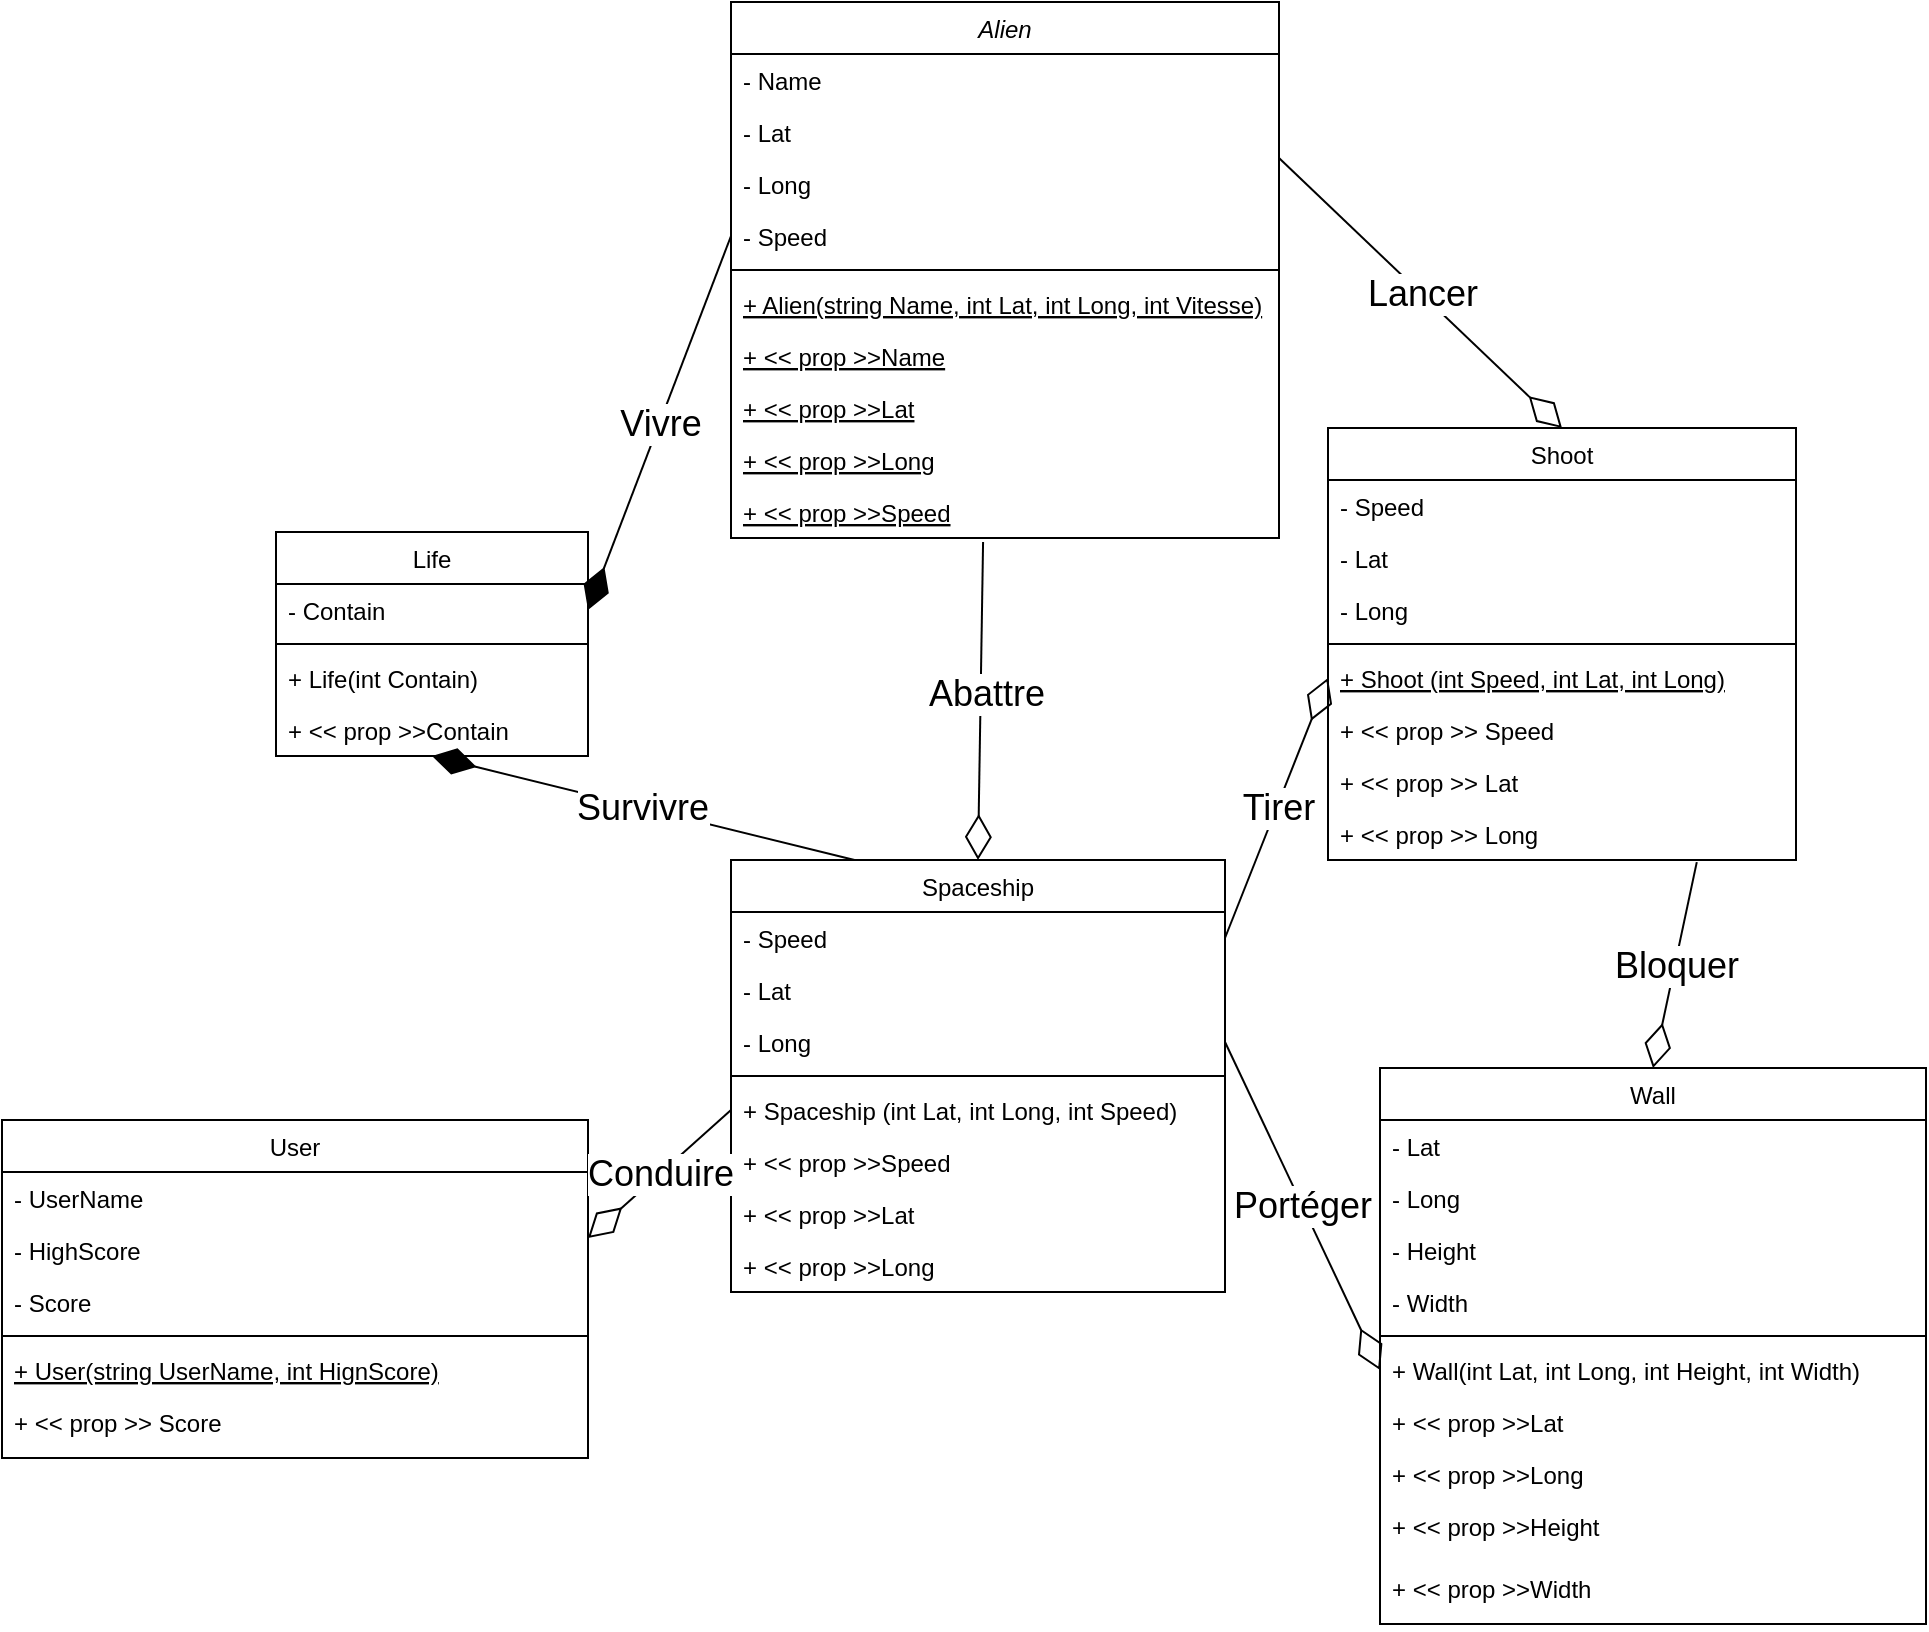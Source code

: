 <mxfile version="20.4.0" type="device"><diagram id="C5RBs43oDa-KdzZeNtuy" name="Page-1"><mxGraphModel dx="1580" dy="847" grid="1" gridSize="13" guides="1" tooltips="1" connect="1" arrows="1" fold="1" page="1" pageScale="1" pageWidth="2339" pageHeight="3300" math="0" shadow="0"><root><mxCell id="WIyWlLk6GJQsqaUBKTNV-0"/><mxCell id="WIyWlLk6GJQsqaUBKTNV-1" parent="WIyWlLk6GJQsqaUBKTNV-0"/><mxCell id="zkfFHV4jXpPFQw0GAbJ--0" value="Alien" style="swimlane;fontStyle=2;align=center;verticalAlign=top;childLayout=stackLayout;horizontal=1;startSize=26;horizontalStack=0;resizeParent=1;resizeLast=0;collapsible=1;marginBottom=0;rounded=0;shadow=0;strokeWidth=1;" parent="WIyWlLk6GJQsqaUBKTNV-1" vertex="1"><mxGeometry x="429.5" y="507" width="274" height="268" as="geometry"><mxRectangle x="230" y="140" width="160" height="26" as="alternateBounds"/></mxGeometry></mxCell><mxCell id="zkfFHV4jXpPFQw0GAbJ--1" value="- Name" style="text;align=left;verticalAlign=top;spacingLeft=4;spacingRight=4;overflow=hidden;rotatable=0;points=[[0,0.5],[1,0.5]];portConstraint=eastwest;" parent="zkfFHV4jXpPFQw0GAbJ--0" vertex="1"><mxGeometry y="26" width="274" height="26" as="geometry"/></mxCell><mxCell id="zkfFHV4jXpPFQw0GAbJ--2" value="- Lat" style="text;align=left;verticalAlign=top;spacingLeft=4;spacingRight=4;overflow=hidden;rotatable=0;points=[[0,0.5],[1,0.5]];portConstraint=eastwest;rounded=0;shadow=0;html=0;" parent="zkfFHV4jXpPFQw0GAbJ--0" vertex="1"><mxGeometry y="52" width="274" height="26" as="geometry"/></mxCell><mxCell id="zkfFHV4jXpPFQw0GAbJ--3" value="- Long" style="text;align=left;verticalAlign=top;spacingLeft=4;spacingRight=4;overflow=hidden;rotatable=0;points=[[0,0.5],[1,0.5]];portConstraint=eastwest;rounded=0;shadow=0;html=0;" parent="zkfFHV4jXpPFQw0GAbJ--0" vertex="1"><mxGeometry y="78" width="274" height="26" as="geometry"/></mxCell><mxCell id="cAzhCFdR-4WVPl4lDQga-0" value="- Speed" style="text;align=left;verticalAlign=top;spacingLeft=4;spacingRight=4;overflow=hidden;rotatable=0;points=[[0,0.5],[1,0.5]];portConstraint=eastwest;rounded=0;shadow=0;html=0;" parent="zkfFHV4jXpPFQw0GAbJ--0" vertex="1"><mxGeometry y="104" width="274" height="26" as="geometry"/></mxCell><mxCell id="zkfFHV4jXpPFQw0GAbJ--4" value="" style="line;html=1;strokeWidth=1;align=left;verticalAlign=middle;spacingTop=-1;spacingLeft=3;spacingRight=3;rotatable=0;labelPosition=right;points=[];portConstraint=eastwest;" parent="zkfFHV4jXpPFQw0GAbJ--0" vertex="1"><mxGeometry y="130" width="274" height="8" as="geometry"/></mxCell><mxCell id="cAzhCFdR-4WVPl4lDQga-2" value="+ Alien(string Name, int Lat, int Long, int Vitesse)" style="text;align=left;verticalAlign=top;spacingLeft=4;spacingRight=4;overflow=hidden;rotatable=0;points=[[0,0.5],[1,0.5]];portConstraint=eastwest;fontStyle=4" parent="zkfFHV4jXpPFQw0GAbJ--0" vertex="1"><mxGeometry y="138" width="274" height="26" as="geometry"/></mxCell><mxCell id="cAzhCFdR-4WVPl4lDQga-4" value="+ &lt;&lt; prop &gt;&gt;Name" style="text;align=left;verticalAlign=top;spacingLeft=4;spacingRight=4;overflow=hidden;rotatable=0;points=[[0,0.5],[1,0.5]];portConstraint=eastwest;fontStyle=4" parent="zkfFHV4jXpPFQw0GAbJ--0" vertex="1"><mxGeometry y="164" width="274" height="26" as="geometry"/></mxCell><mxCell id="cAzhCFdR-4WVPl4lDQga-5" value="+ &lt;&lt; prop &gt;&gt;Lat" style="text;align=left;verticalAlign=top;spacingLeft=4;spacingRight=4;overflow=hidden;rotatable=0;points=[[0,0.5],[1,0.5]];portConstraint=eastwest;fontStyle=4" parent="zkfFHV4jXpPFQw0GAbJ--0" vertex="1"><mxGeometry y="190" width="274" height="26" as="geometry"/></mxCell><mxCell id="cAzhCFdR-4WVPl4lDQga-7" value="+ &lt;&lt; prop &gt;&gt;Long" style="text;align=left;verticalAlign=top;spacingLeft=4;spacingRight=4;overflow=hidden;rotatable=0;points=[[0,0.5],[1,0.5]];portConstraint=eastwest;fontStyle=4" parent="zkfFHV4jXpPFQw0GAbJ--0" vertex="1"><mxGeometry y="216" width="274" height="26" as="geometry"/></mxCell><mxCell id="cAzhCFdR-4WVPl4lDQga-8" value="+ &lt;&lt; prop &gt;&gt;Speed" style="text;align=left;verticalAlign=top;spacingLeft=4;spacingRight=4;overflow=hidden;rotatable=0;points=[[0,0.5],[1,0.5]];portConstraint=eastwest;fontStyle=4" parent="zkfFHV4jXpPFQw0GAbJ--0" vertex="1"><mxGeometry y="242" width="274" height="26" as="geometry"/></mxCell><mxCell id="zkfFHV4jXpPFQw0GAbJ--6" value="User" style="swimlane;fontStyle=0;align=center;verticalAlign=top;childLayout=stackLayout;horizontal=1;startSize=26;horizontalStack=0;resizeParent=1;resizeLast=0;collapsible=1;marginBottom=0;rounded=0;shadow=0;strokeWidth=1;" parent="WIyWlLk6GJQsqaUBKTNV-1" vertex="1"><mxGeometry x="65" y="1066" width="293" height="169" as="geometry"><mxRectangle x="130" y="380" width="160" height="26" as="alternateBounds"/></mxGeometry></mxCell><mxCell id="zkfFHV4jXpPFQw0GAbJ--7" value="- UserName" style="text;align=left;verticalAlign=top;spacingLeft=4;spacingRight=4;overflow=hidden;rotatable=0;points=[[0,0.5],[1,0.5]];portConstraint=eastwest;" parent="zkfFHV4jXpPFQw0GAbJ--6" vertex="1"><mxGeometry y="26" width="293" height="26" as="geometry"/></mxCell><mxCell id="zkfFHV4jXpPFQw0GAbJ--8" value="- HighScore" style="text;align=left;verticalAlign=top;spacingLeft=4;spacingRight=4;overflow=hidden;rotatable=0;points=[[0,0.5],[1,0.5]];portConstraint=eastwest;rounded=0;shadow=0;html=0;" parent="zkfFHV4jXpPFQw0GAbJ--6" vertex="1"><mxGeometry y="52" width="293" height="26" as="geometry"/></mxCell><mxCell id="cAzhCFdR-4WVPl4lDQga-42" value="- Score" style="text;align=left;verticalAlign=top;spacingLeft=4;spacingRight=4;overflow=hidden;rotatable=0;points=[[0,0.5],[1,0.5]];portConstraint=eastwest;rounded=0;shadow=0;html=0;" parent="zkfFHV4jXpPFQw0GAbJ--6" vertex="1"><mxGeometry y="78" width="293" height="26" as="geometry"/></mxCell><mxCell id="zkfFHV4jXpPFQw0GAbJ--9" value="" style="line;html=1;strokeWidth=1;align=left;verticalAlign=middle;spacingTop=-1;spacingLeft=3;spacingRight=3;rotatable=0;labelPosition=right;points=[];portConstraint=eastwest;" parent="zkfFHV4jXpPFQw0GAbJ--6" vertex="1"><mxGeometry y="104" width="293" height="8" as="geometry"/></mxCell><mxCell id="zkfFHV4jXpPFQw0GAbJ--10" value="+ User(string UserName, int HignScore)" style="text;align=left;verticalAlign=top;spacingLeft=4;spacingRight=4;overflow=hidden;rotatable=0;points=[[0,0.5],[1,0.5]];portConstraint=eastwest;fontStyle=4" parent="zkfFHV4jXpPFQw0GAbJ--6" vertex="1"><mxGeometry y="112" width="293" height="26" as="geometry"/></mxCell><mxCell id="zkfFHV4jXpPFQw0GAbJ--11" value="+ &lt;&lt; prop &gt;&gt; Score" style="text;align=left;verticalAlign=top;spacingLeft=4;spacingRight=4;overflow=hidden;rotatable=0;points=[[0,0.5],[1,0.5]];portConstraint=eastwest;" parent="zkfFHV4jXpPFQw0GAbJ--6" vertex="1"><mxGeometry y="138" width="293" height="26" as="geometry"/></mxCell><mxCell id="zkfFHV4jXpPFQw0GAbJ--17" value="Spaceship" style="swimlane;fontStyle=0;align=center;verticalAlign=top;childLayout=stackLayout;horizontal=1;startSize=26;horizontalStack=0;resizeParent=1;resizeLast=0;collapsible=1;marginBottom=0;rounded=0;shadow=0;strokeWidth=1;" parent="WIyWlLk6GJQsqaUBKTNV-1" vertex="1"><mxGeometry x="429.5" y="936" width="247" height="216" as="geometry"><mxRectangle x="550" y="140" width="160" height="26" as="alternateBounds"/></mxGeometry></mxCell><mxCell id="zkfFHV4jXpPFQw0GAbJ--18" value="- Speed" style="text;align=left;verticalAlign=top;spacingLeft=4;spacingRight=4;overflow=hidden;rotatable=0;points=[[0,0.5],[1,0.5]];portConstraint=eastwest;" parent="zkfFHV4jXpPFQw0GAbJ--17" vertex="1"><mxGeometry y="26" width="247" height="26" as="geometry"/></mxCell><mxCell id="zkfFHV4jXpPFQw0GAbJ--20" value="- Lat" style="text;align=left;verticalAlign=top;spacingLeft=4;spacingRight=4;overflow=hidden;rotatable=0;points=[[0,0.5],[1,0.5]];portConstraint=eastwest;rounded=0;shadow=0;html=0;" parent="zkfFHV4jXpPFQw0GAbJ--17" vertex="1"><mxGeometry y="52" width="247" height="26" as="geometry"/></mxCell><mxCell id="zkfFHV4jXpPFQw0GAbJ--21" value="- Long" style="text;align=left;verticalAlign=top;spacingLeft=4;spacingRight=4;overflow=hidden;rotatable=0;points=[[0,0.5],[1,0.5]];portConstraint=eastwest;rounded=0;shadow=0;html=0;" parent="zkfFHV4jXpPFQw0GAbJ--17" vertex="1"><mxGeometry y="78" width="247" height="26" as="geometry"/></mxCell><mxCell id="zkfFHV4jXpPFQw0GAbJ--23" value="" style="line;html=1;strokeWidth=1;align=left;verticalAlign=middle;spacingTop=-1;spacingLeft=3;spacingRight=3;rotatable=0;labelPosition=right;points=[];portConstraint=eastwest;" parent="zkfFHV4jXpPFQw0GAbJ--17" vertex="1"><mxGeometry y="104" width="247" height="8" as="geometry"/></mxCell><mxCell id="zkfFHV4jXpPFQw0GAbJ--24" value="+ Spaceship (int Lat, int Long, int Speed)" style="text;align=left;verticalAlign=top;spacingLeft=4;spacingRight=4;overflow=hidden;rotatable=0;points=[[0,0.5],[1,0.5]];portConstraint=eastwest;" parent="zkfFHV4jXpPFQw0GAbJ--17" vertex="1"><mxGeometry y="112" width="247" height="26" as="geometry"/></mxCell><mxCell id="cAzhCFdR-4WVPl4lDQga-45" value="+ &lt;&lt; prop &gt;&gt;Speed" style="text;align=left;verticalAlign=top;spacingLeft=4;spacingRight=4;overflow=hidden;rotatable=0;points=[[0,0.5],[1,0.5]];portConstraint=eastwest;" parent="zkfFHV4jXpPFQw0GAbJ--17" vertex="1"><mxGeometry y="138" width="247" height="26" as="geometry"/></mxCell><mxCell id="zkfFHV4jXpPFQw0GAbJ--25" value="+ &lt;&lt; prop &gt;&gt;Lat" style="text;align=left;verticalAlign=top;spacingLeft=4;spacingRight=4;overflow=hidden;rotatable=0;points=[[0,0.5],[1,0.5]];portConstraint=eastwest;" parent="zkfFHV4jXpPFQw0GAbJ--17" vertex="1"><mxGeometry y="164" width="247" height="26" as="geometry"/></mxCell><mxCell id="cAzhCFdR-4WVPl4lDQga-10" value="+ &lt;&lt; prop &gt;&gt;Long" style="text;align=left;verticalAlign=top;spacingLeft=4;spacingRight=4;overflow=hidden;rotatable=0;points=[[0,0.5],[1,0.5]];portConstraint=eastwest;" parent="zkfFHV4jXpPFQw0GAbJ--17" vertex="1"><mxGeometry y="190" width="247" height="26" as="geometry"/></mxCell><mxCell id="cAzhCFdR-4WVPl4lDQga-14" value="Life" style="swimlane;fontStyle=0;align=center;verticalAlign=top;childLayout=stackLayout;horizontal=1;startSize=26;horizontalStack=0;resizeParent=1;resizeLast=0;collapsible=1;marginBottom=0;rounded=0;shadow=0;strokeWidth=1;" parent="WIyWlLk6GJQsqaUBKTNV-1" vertex="1"><mxGeometry x="202" y="772" width="156" height="112" as="geometry"><mxRectangle x="550" y="140" width="160" height="26" as="alternateBounds"/></mxGeometry></mxCell><mxCell id="cAzhCFdR-4WVPl4lDQga-15" value="- Contain" style="text;align=left;verticalAlign=top;spacingLeft=4;spacingRight=4;overflow=hidden;rotatable=0;points=[[0,0.5],[1,0.5]];portConstraint=eastwest;" parent="cAzhCFdR-4WVPl4lDQga-14" vertex="1"><mxGeometry y="26" width="156" height="26" as="geometry"/></mxCell><mxCell id="cAzhCFdR-4WVPl4lDQga-19" value="" style="line;html=1;strokeWidth=1;align=left;verticalAlign=middle;spacingTop=-1;spacingLeft=3;spacingRight=3;rotatable=0;labelPosition=right;points=[];portConstraint=eastwest;" parent="cAzhCFdR-4WVPl4lDQga-14" vertex="1"><mxGeometry y="52" width="156" height="8" as="geometry"/></mxCell><mxCell id="cAzhCFdR-4WVPl4lDQga-20" value="+ Life(int Contain)" style="text;align=left;verticalAlign=top;spacingLeft=4;spacingRight=4;overflow=hidden;rotatable=0;points=[[0,0.5],[1,0.5]];portConstraint=eastwest;" parent="cAzhCFdR-4WVPl4lDQga-14" vertex="1"><mxGeometry y="60" width="156" height="26" as="geometry"/></mxCell><mxCell id="cAzhCFdR-4WVPl4lDQga-68" value="+ &lt;&lt; prop &gt;&gt;Contain" style="text;align=left;verticalAlign=top;spacingLeft=4;spacingRight=4;overflow=hidden;rotatable=0;points=[[0,0.5],[1,0.5]];portConstraint=eastwest;" parent="cAzhCFdR-4WVPl4lDQga-14" vertex="1"><mxGeometry y="86" width="156" height="26" as="geometry"/></mxCell><mxCell id="cAzhCFdR-4WVPl4lDQga-25" value="Wall" style="swimlane;fontStyle=0;align=center;verticalAlign=top;childLayout=stackLayout;horizontal=1;startSize=26;horizontalStack=0;resizeParent=1;resizeLast=0;collapsible=1;marginBottom=0;rounded=0;shadow=0;strokeWidth=1;" parent="WIyWlLk6GJQsqaUBKTNV-1" vertex="1"><mxGeometry x="754" y="1040" width="273" height="278" as="geometry"><mxRectangle x="550" y="140" width="160" height="26" as="alternateBounds"/></mxGeometry></mxCell><mxCell id="cAzhCFdR-4WVPl4lDQga-26" value="- Lat" style="text;align=left;verticalAlign=top;spacingLeft=4;spacingRight=4;overflow=hidden;rotatable=0;points=[[0,0.5],[1,0.5]];portConstraint=eastwest;" parent="cAzhCFdR-4WVPl4lDQga-25" vertex="1"><mxGeometry y="26" width="273" height="26" as="geometry"/></mxCell><mxCell id="cAzhCFdR-4WVPl4lDQga-27" value="- Long" style="text;align=left;verticalAlign=top;spacingLeft=4;spacingRight=4;overflow=hidden;rotatable=0;points=[[0,0.5],[1,0.5]];portConstraint=eastwest;rounded=0;shadow=0;html=0;" parent="cAzhCFdR-4WVPl4lDQga-25" vertex="1"><mxGeometry y="52" width="273" height="26" as="geometry"/></mxCell><mxCell id="cAzhCFdR-4WVPl4lDQga-43" value="- Height" style="text;align=left;verticalAlign=top;spacingLeft=4;spacingRight=4;overflow=hidden;rotatable=0;points=[[0,0.5],[1,0.5]];portConstraint=eastwest;rounded=0;shadow=0;html=0;" parent="cAzhCFdR-4WVPl4lDQga-25" vertex="1"><mxGeometry y="78" width="273" height="26" as="geometry"/></mxCell><mxCell id="cAzhCFdR-4WVPl4lDQga-44" value="- Width" style="text;align=left;verticalAlign=top;spacingLeft=4;spacingRight=4;overflow=hidden;rotatable=0;points=[[0,0.5],[1,0.5]];portConstraint=eastwest;rounded=0;shadow=0;html=0;" parent="cAzhCFdR-4WVPl4lDQga-25" vertex="1"><mxGeometry y="104" width="273" height="26" as="geometry"/></mxCell><mxCell id="cAzhCFdR-4WVPl4lDQga-30" value="" style="line;html=1;strokeWidth=1;align=left;verticalAlign=middle;spacingTop=-1;spacingLeft=3;spacingRight=3;rotatable=0;labelPosition=right;points=[];portConstraint=eastwest;" parent="cAzhCFdR-4WVPl4lDQga-25" vertex="1"><mxGeometry y="130" width="273" height="8" as="geometry"/></mxCell><mxCell id="cAzhCFdR-4WVPl4lDQga-31" value="+ Wall(int Lat, int Long, int Height, int Width)" style="text;align=left;verticalAlign=top;spacingLeft=4;spacingRight=4;overflow=hidden;rotatable=0;points=[[0,0.5],[1,0.5]];portConstraint=eastwest;" parent="cAzhCFdR-4WVPl4lDQga-25" vertex="1"><mxGeometry y="138" width="273" height="26" as="geometry"/></mxCell><mxCell id="cAzhCFdR-4WVPl4lDQga-32" value="+ &lt;&lt; prop &gt;&gt;Lat" style="text;align=left;verticalAlign=top;spacingLeft=4;spacingRight=4;overflow=hidden;rotatable=0;points=[[0,0.5],[1,0.5]];portConstraint=eastwest;" parent="cAzhCFdR-4WVPl4lDQga-25" vertex="1"><mxGeometry y="164" width="273" height="26" as="geometry"/></mxCell><mxCell id="cAzhCFdR-4WVPl4lDQga-33" value="+ &lt;&lt; prop &gt;&gt;Long" style="text;align=left;verticalAlign=top;spacingLeft=4;spacingRight=4;overflow=hidden;rotatable=0;points=[[0,0.5],[1,0.5]];portConstraint=eastwest;" parent="cAzhCFdR-4WVPl4lDQga-25" vertex="1"><mxGeometry y="190" width="273" height="26" as="geometry"/></mxCell><mxCell id="cAzhCFdR-4WVPl4lDQga-34" value="+ &lt;&lt; prop &gt;&gt;Height" style="text;align=left;verticalAlign=top;spacingLeft=4;spacingRight=4;overflow=hidden;rotatable=0;points=[[0,0.5],[1,0.5]];portConstraint=eastwest;" parent="cAzhCFdR-4WVPl4lDQga-25" vertex="1"><mxGeometry y="216" width="273" height="31" as="geometry"/></mxCell><mxCell id="cAzhCFdR-4WVPl4lDQga-35" value="+ &lt;&lt; prop &gt;&gt;Width" style="text;align=left;verticalAlign=top;spacingLeft=4;spacingRight=4;overflow=hidden;rotatable=0;points=[[0,0.5],[1,0.5]];portConstraint=eastwest;" parent="cAzhCFdR-4WVPl4lDQga-25" vertex="1"><mxGeometry y="247" width="273" height="31" as="geometry"/></mxCell><mxCell id="cAzhCFdR-4WVPl4lDQga-53" value="Conduire" style="endArrow=diamondThin;html=1;rounded=0;fontSize=18;exitX=0;exitY=0.5;exitDx=0;exitDy=0;entryX=1;entryY=0.269;entryDx=0;entryDy=0;endFill=0;startArrow=none;startFill=0;endSize=20;startSize=20;entryPerimeter=0;" parent="WIyWlLk6GJQsqaUBKTNV-1" source="zkfFHV4jXpPFQw0GAbJ--24" target="zkfFHV4jXpPFQw0GAbJ--8" edge="1"><mxGeometry relative="1" as="geometry"><mxPoint x="211" y="1191" as="sourcePoint"/><mxPoint x="436" y="936" as="targetPoint"/></mxGeometry></mxCell><mxCell id="cAzhCFdR-4WVPl4lDQga-55" value="" style="endArrow=none;html=1;rounded=0;fontSize=18;exitX=0.5;exitY=0;exitDx=0;exitDy=0;endFill=0;startArrow=diamondThin;startFill=0;endSize=6;startSize=20;fontStyle=1;entryX=0.788;entryY=1.041;entryDx=0;entryDy=0;entryPerimeter=0;" parent="WIyWlLk6GJQsqaUBKTNV-1" source="cAzhCFdR-4WVPl4lDQga-25" target="QbuKeeOoVJTn9qkHl-sY-8" edge="1"><mxGeometry relative="1" as="geometry"><mxPoint x="790" y="793" as="sourcePoint"/><mxPoint x="936" y="819" as="targetPoint"/></mxGeometry></mxCell><mxCell id="cAzhCFdR-4WVPl4lDQga-56" value="Bloquer" style="edgeLabel;resizable=0;html=1;align=center;verticalAlign=middle;fontSize=18;" parent="cAzhCFdR-4WVPl4lDQga-55" connectable="0" vertex="1"><mxGeometry relative="1" as="geometry"/></mxCell><mxCell id="cAzhCFdR-4WVPl4lDQga-59" value="Abattre" style="endArrow=none;html=1;rounded=0;fontSize=18;exitX=0.5;exitY=0;exitDx=0;exitDy=0;entryX=0.46;entryY=1.077;entryDx=0;entryDy=0;endFill=0;startArrow=diamondThin;startFill=0;endSize=6;startSize=20;entryPerimeter=0;" parent="WIyWlLk6GJQsqaUBKTNV-1" source="zkfFHV4jXpPFQw0GAbJ--17" target="cAzhCFdR-4WVPl4lDQga-8" edge="1"><mxGeometry x="0.043" y="-3" relative="1" as="geometry"><mxPoint x="598" y="939" as="sourcePoint"/><mxPoint x="823" y="684" as="targetPoint"/><mxPoint as="offset"/></mxGeometry></mxCell><mxCell id="cAzhCFdR-4WVPl4lDQga-60" value="&lt;br&gt;" style="edgeLabel;resizable=0;html=1;align=center;verticalAlign=middle;fontSize=18;" parent="cAzhCFdR-4WVPl4lDQga-59" connectable="0" vertex="1"><mxGeometry relative="1" as="geometry"/></mxCell><mxCell id="cAzhCFdR-4WVPl4lDQga-61" value="Vivre" style="endArrow=none;html=1;rounded=0;fontSize=18;exitX=1;exitY=0.5;exitDx=0;exitDy=0;entryX=0;entryY=0.5;entryDx=0;entryDy=0;endFill=0;startArrow=diamondThin;startFill=1;endSize=6;startSize=20;" parent="WIyWlLk6GJQsqaUBKTNV-1" source="cAzhCFdR-4WVPl4lDQga-15" target="cAzhCFdR-4WVPl4lDQga-0" edge="1"><mxGeometry relative="1" as="geometry"><mxPoint x="464" y="788" as="sourcePoint"/><mxPoint x="689" y="533" as="targetPoint"/></mxGeometry></mxCell><mxCell id="cAzhCFdR-4WVPl4lDQga-63" value="Survivre" style="endArrow=diamondThin;html=1;rounded=0;fontSize=18;exitX=0.25;exitY=0;exitDx=0;exitDy=0;entryX=0.5;entryY=1;entryDx=0;entryDy=0;endFill=1;startArrow=none;startFill=0;endSize=20;startSize=20;" parent="WIyWlLk6GJQsqaUBKTNV-1" source="zkfFHV4jXpPFQw0GAbJ--17" target="cAzhCFdR-4WVPl4lDQga-14" edge="1"><mxGeometry relative="1" as="geometry"><mxPoint x="172" y="983" as="sourcePoint"/><mxPoint x="397" y="728" as="targetPoint"/></mxGeometry></mxCell><mxCell id="cAzhCFdR-4WVPl4lDQga-66" value="" style="endArrow=diamondThin;html=1;rounded=0;fontSize=18;exitX=1;exitY=0.5;exitDx=0;exitDy=0;entryX=0;entryY=0.5;entryDx=0;entryDy=0;endFill=0;startArrow=none;startFill=0;endSize=20;startSize=20;" parent="WIyWlLk6GJQsqaUBKTNV-1" source="zkfFHV4jXpPFQw0GAbJ--21" edge="1" target="cAzhCFdR-4WVPl4lDQga-31"><mxGeometry relative="1" as="geometry"><mxPoint x="897" y="1083" as="sourcePoint"/><mxPoint x="1183" y="1078" as="targetPoint"/></mxGeometry></mxCell><mxCell id="cAzhCFdR-4WVPl4lDQga-67" value="Portéger" style="edgeLabel;resizable=0;html=1;align=center;verticalAlign=middle;fontSize=18;" parent="cAzhCFdR-4WVPl4lDQga-66" connectable="0" vertex="1"><mxGeometry relative="1" as="geometry"/></mxCell><mxCell id="QbuKeeOoVJTn9qkHl-sY-0" value="Shoot" style="swimlane;fontStyle=0;align=center;verticalAlign=top;childLayout=stackLayout;horizontal=1;startSize=26;horizontalStack=0;resizeParent=1;resizeLast=0;collapsible=1;marginBottom=0;rounded=0;shadow=0;strokeWidth=1;" parent="WIyWlLk6GJQsqaUBKTNV-1" vertex="1"><mxGeometry x="728" y="720" width="234" height="216" as="geometry"><mxRectangle x="130" y="380" width="160" height="26" as="alternateBounds"/></mxGeometry></mxCell><mxCell id="QbuKeeOoVJTn9qkHl-sY-1" value="- Speed " style="text;align=left;verticalAlign=top;spacingLeft=4;spacingRight=4;overflow=hidden;rotatable=0;points=[[0,0.5],[1,0.5]];portConstraint=eastwest;" parent="QbuKeeOoVJTn9qkHl-sY-0" vertex="1"><mxGeometry y="26" width="234" height="26" as="geometry"/></mxCell><mxCell id="QbuKeeOoVJTn9qkHl-sY-2" value="- Lat" style="text;align=left;verticalAlign=top;spacingLeft=4;spacingRight=4;overflow=hidden;rotatable=0;points=[[0,0.5],[1,0.5]];portConstraint=eastwest;rounded=0;shadow=0;html=0;" parent="QbuKeeOoVJTn9qkHl-sY-0" vertex="1"><mxGeometry y="52" width="234" height="26" as="geometry"/></mxCell><mxCell id="QbuKeeOoVJTn9qkHl-sY-3" value="- Long" style="text;align=left;verticalAlign=top;spacingLeft=4;spacingRight=4;overflow=hidden;rotatable=0;points=[[0,0.5],[1,0.5]];portConstraint=eastwest;rounded=0;shadow=0;html=0;" parent="QbuKeeOoVJTn9qkHl-sY-0" vertex="1"><mxGeometry y="78" width="234" height="26" as="geometry"/></mxCell><mxCell id="QbuKeeOoVJTn9qkHl-sY-4" value="" style="line;html=1;strokeWidth=1;align=left;verticalAlign=middle;spacingTop=-1;spacingLeft=3;spacingRight=3;rotatable=0;labelPosition=right;points=[];portConstraint=eastwest;" parent="QbuKeeOoVJTn9qkHl-sY-0" vertex="1"><mxGeometry y="104" width="234" height="8" as="geometry"/></mxCell><mxCell id="QbuKeeOoVJTn9qkHl-sY-5" value="+ Shoot (int Speed, int Lat, int Long)" style="text;align=left;verticalAlign=top;spacingLeft=4;spacingRight=4;overflow=hidden;rotatable=0;points=[[0,0.5],[1,0.5]];portConstraint=eastwest;fontStyle=4" parent="QbuKeeOoVJTn9qkHl-sY-0" vertex="1"><mxGeometry y="112" width="234" height="26" as="geometry"/></mxCell><mxCell id="QbuKeeOoVJTn9qkHl-sY-6" value="+ &lt;&lt; prop &gt;&gt; Speed" style="text;align=left;verticalAlign=top;spacingLeft=4;spacingRight=4;overflow=hidden;rotatable=0;points=[[0,0.5],[1,0.5]];portConstraint=eastwest;" parent="QbuKeeOoVJTn9qkHl-sY-0" vertex="1"><mxGeometry y="138" width="234" height="26" as="geometry"/></mxCell><mxCell id="QbuKeeOoVJTn9qkHl-sY-7" value="+ &lt;&lt; prop &gt;&gt; Lat" style="text;align=left;verticalAlign=top;spacingLeft=4;spacingRight=4;overflow=hidden;rotatable=0;points=[[0,0.5],[1,0.5]];portConstraint=eastwest;" parent="QbuKeeOoVJTn9qkHl-sY-0" vertex="1"><mxGeometry y="164" width="234" height="26" as="geometry"/></mxCell><mxCell id="QbuKeeOoVJTn9qkHl-sY-8" value="+ &lt;&lt; prop &gt;&gt; Long" style="text;align=left;verticalAlign=top;spacingLeft=4;spacingRight=4;overflow=hidden;rotatable=0;points=[[0,0.5],[1,0.5]];portConstraint=eastwest;" parent="QbuKeeOoVJTn9qkHl-sY-0" vertex="1"><mxGeometry y="190" width="234" height="26" as="geometry"/></mxCell><mxCell id="QbuKeeOoVJTn9qkHl-sY-9" value="" style="endArrow=diamondThin;html=1;rounded=0;fontSize=18;exitX=1;exitY=0.5;exitDx=0;exitDy=0;entryX=0;entryY=0.5;entryDx=0;entryDy=0;endFill=0;startArrow=none;startFill=0;endSize=20;startSize=20;" parent="WIyWlLk6GJQsqaUBKTNV-1" source="zkfFHV4jXpPFQw0GAbJ--18" target="QbuKeeOoVJTn9qkHl-sY-5" edge="1"><mxGeometry relative="1" as="geometry"><mxPoint x="611" y="1326" as="sourcePoint"/><mxPoint x="1196" y="1091" as="targetPoint"/></mxGeometry></mxCell><mxCell id="QbuKeeOoVJTn9qkHl-sY-10" value="Tirer" style="edgeLabel;resizable=0;html=1;align=center;verticalAlign=middle;fontSize=18;" parent="QbuKeeOoVJTn9qkHl-sY-9" connectable="0" vertex="1"><mxGeometry relative="1" as="geometry"/></mxCell><mxCell id="4Hhbj-P2syq45evPxSis-0" value="" style="endArrow=diamondThin;html=1;rounded=0;fontSize=18;exitX=1;exitY=0.5;exitDx=0;exitDy=0;entryX=0.5;entryY=0;entryDx=0;entryDy=0;endFill=0;startArrow=none;startFill=0;endSize=20;startSize=20;" edge="1" parent="WIyWlLk6GJQsqaUBKTNV-1" target="QbuKeeOoVJTn9qkHl-sY-0"><mxGeometry relative="1" as="geometry"><mxPoint x="703.5" y="585.0" as="sourcePoint"/><mxPoint x="755.0" y="455.0" as="targetPoint"/></mxGeometry></mxCell><mxCell id="4Hhbj-P2syq45evPxSis-1" value="Lancer" style="edgeLabel;resizable=0;html=1;align=center;verticalAlign=middle;fontSize=18;" connectable="0" vertex="1" parent="4Hhbj-P2syq45evPxSis-0"><mxGeometry relative="1" as="geometry"/></mxCell></root></mxGraphModel></diagram></mxfile>